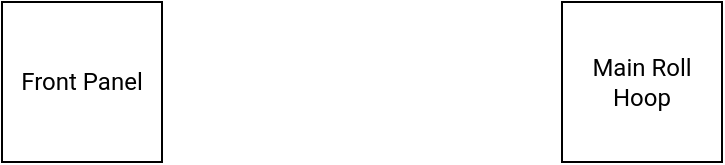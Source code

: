 <mxfile version="21.7.2" type="github">
  <diagram name="Page-1" id="JPXfJ8LPzCzadp_vGgTz">
    <mxGraphModel dx="481" dy="306" grid="1" gridSize="10" guides="1" tooltips="1" connect="1" arrows="1" fold="1" page="1" pageScale="1" pageWidth="850" pageHeight="1100" math="0" shadow="0">
      <root>
        <mxCell id="0" />
        <mxCell id="1" parent="0" />
        <mxCell id="mslCy4u5-Nsj2cdOgmc5-1" value="&lt;font data-font-src=&quot;https://fonts.googleapis.com/css?family=Roboto&quot; face=&quot;Roboto&quot;&gt;Front Panel&lt;br&gt;&lt;/font&gt;" style="rounded=0;whiteSpace=wrap;html=1;" vertex="1" parent="1">
          <mxGeometry x="40" y="360" width="80" height="80" as="geometry" />
        </mxCell>
        <mxCell id="mslCy4u5-Nsj2cdOgmc5-2" value="&lt;font face=&quot;Roboto&quot;&gt;Main Roll Hoop&lt;br&gt;&lt;/font&gt;" style="rounded=0;whiteSpace=wrap;html=1;" vertex="1" parent="1">
          <mxGeometry x="320" y="360" width="80" height="80" as="geometry" />
        </mxCell>
      </root>
    </mxGraphModel>
  </diagram>
</mxfile>
